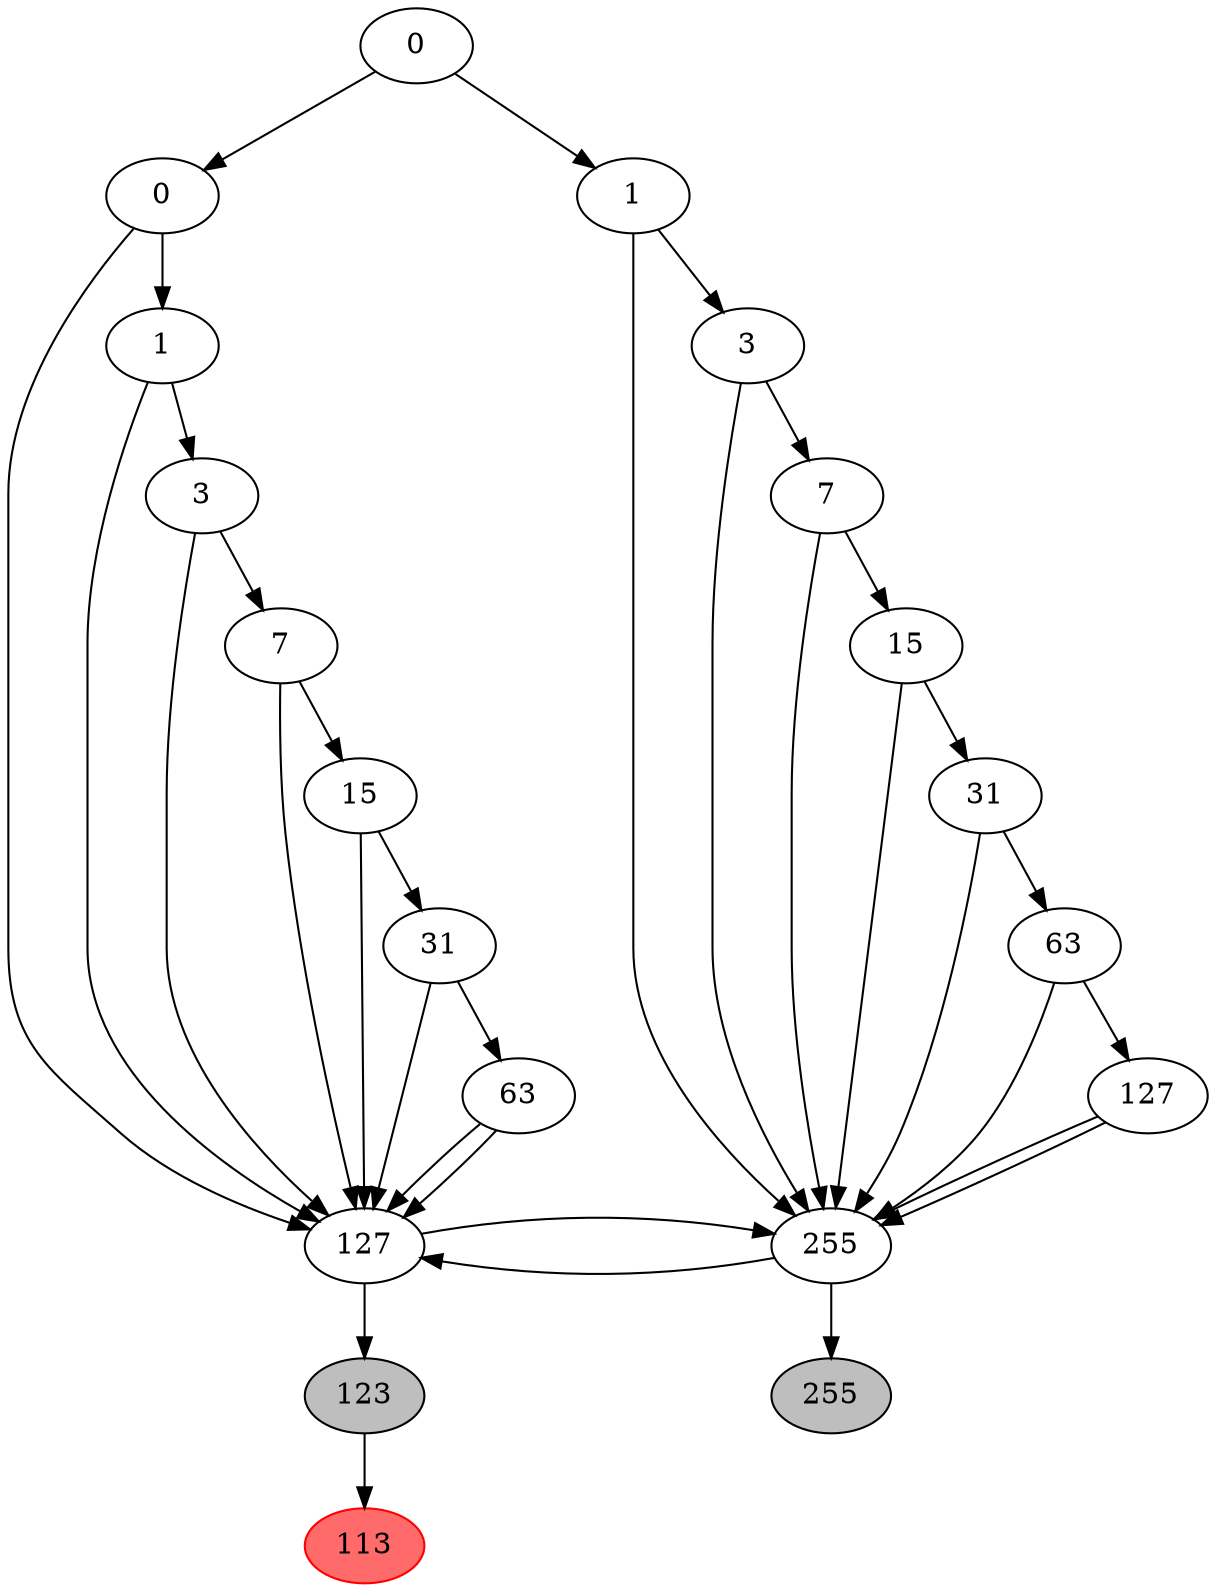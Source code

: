 digraph {
	node[style=filled, fillcolor=white];
	n0x600002736560 -> n0x6000027363e0
	n0x600002736560 -> n0x60000273b580
	n0x600002736560[label="0"]
	{rank = same; n0x600002736560; }
	n0x60000273b580 -> n0x60000273b920
	n0x60000273b580 -> n0x60000274d580
	n0x60000273b580[label="1"]
	n0x6000027363e0 -> n0x600002736480
	n0x6000027363e0 -> n0x6000027363a0
	n0x6000027363e0[label="0"]
	{rank = same; n0x60000273b580; n0x6000027363e0; }
	n0x60000274d580 -> n0x60000273b920
	n0x60000274d580 -> n0x60000274c7c0
	n0x60000274d580[label="3"]
	n0x6000027363a0 -> n0x600002736480
	n0x6000027363a0 -> n0x6000027365a0
	n0x6000027363a0[label="1"]
	{rank = same; n0x60000274d580; n0x6000027363a0; }
	n0x60000274c7c0 -> n0x60000273b920
	n0x60000274c7c0 -> n0x60000274d3c0
	n0x60000274c7c0[label="7"]
	n0x6000027365a0 -> n0x600002736480
	n0x6000027365a0 -> n0x6000027365c0
	n0x6000027365a0[label="3"]
	{rank = same; n0x60000274c7c0; n0x6000027365a0; }
	n0x60000274d3c0 -> n0x60000273b920
	n0x60000274d3c0 -> n0x60000274c7e0
	n0x60000274d3c0[label="15"]
	n0x6000027365c0 -> n0x600002736480
	n0x6000027365c0 -> n0x6000027364c0
	n0x6000027365c0[label="7"]
	{rank = same; n0x60000274d3c0; n0x6000027365c0; }
	n0x60000274c7e0 -> n0x60000273b920
	n0x60000274c7e0 -> n0x60000274d420
	n0x60000274c7e0[label="31"]
	n0x6000027364c0 -> n0x600002736480
	n0x6000027364c0 -> n0x6000027364a0
	n0x6000027364c0[label="15"]
	{rank = same; n0x60000274c7e0; n0x6000027364c0; }
	n0x60000274d420 -> n0x60000273b920
	n0x60000274d420 -> n0x6000027357a0
	n0x60000274d420[label="63"]
	n0x6000027364a0 -> n0x600002736480
	n0x6000027364a0 -> n0x600002736460
	n0x6000027364a0[label="31"]
	{rank = same; n0x60000274d420; n0x6000027364a0; }
	n0x6000027357a0 -> n0x60000273b920
	n0x6000027357a0 -> n0x60000273b920
	n0x6000027357a0[label="127"]
	n0x600002736460 -> n0x600002736480
	n0x600002736460 -> n0x600002736480
	n0x600002736460[label="63"]
	{rank = same; n0x6000027357a0; n0x600002736460; }
	n0x60000273b920 -> n0x600002736480
	n0x60000273b920[label="255"]
	n0x600002736480 -> n0x60000273b920
	n0x600002736480[label="127"]
	{rank = same; n0x60000273b920; n0x600002736480; }
n0x60000273b920 -> n0x60000274d4c0;
subgraph RBTree0x60000274d4c0 {

	n0x60000274d4c0 [label="255", color=black, fillcolor="#bebebe", style=filled];

}
n0x600002736480 -> n0x600002720c00;
subgraph RBTree0x600002720c00 {

	n0x600002720c00 [label="123", color=black, fillcolor="#bebebe", style=filled];
	n0x60000272c1a0 [label="113", color=red, fillcolor="#ff6a6a", style=filled];
	n0x600002720c00 -> {n0x60000272c1a0};

}
}